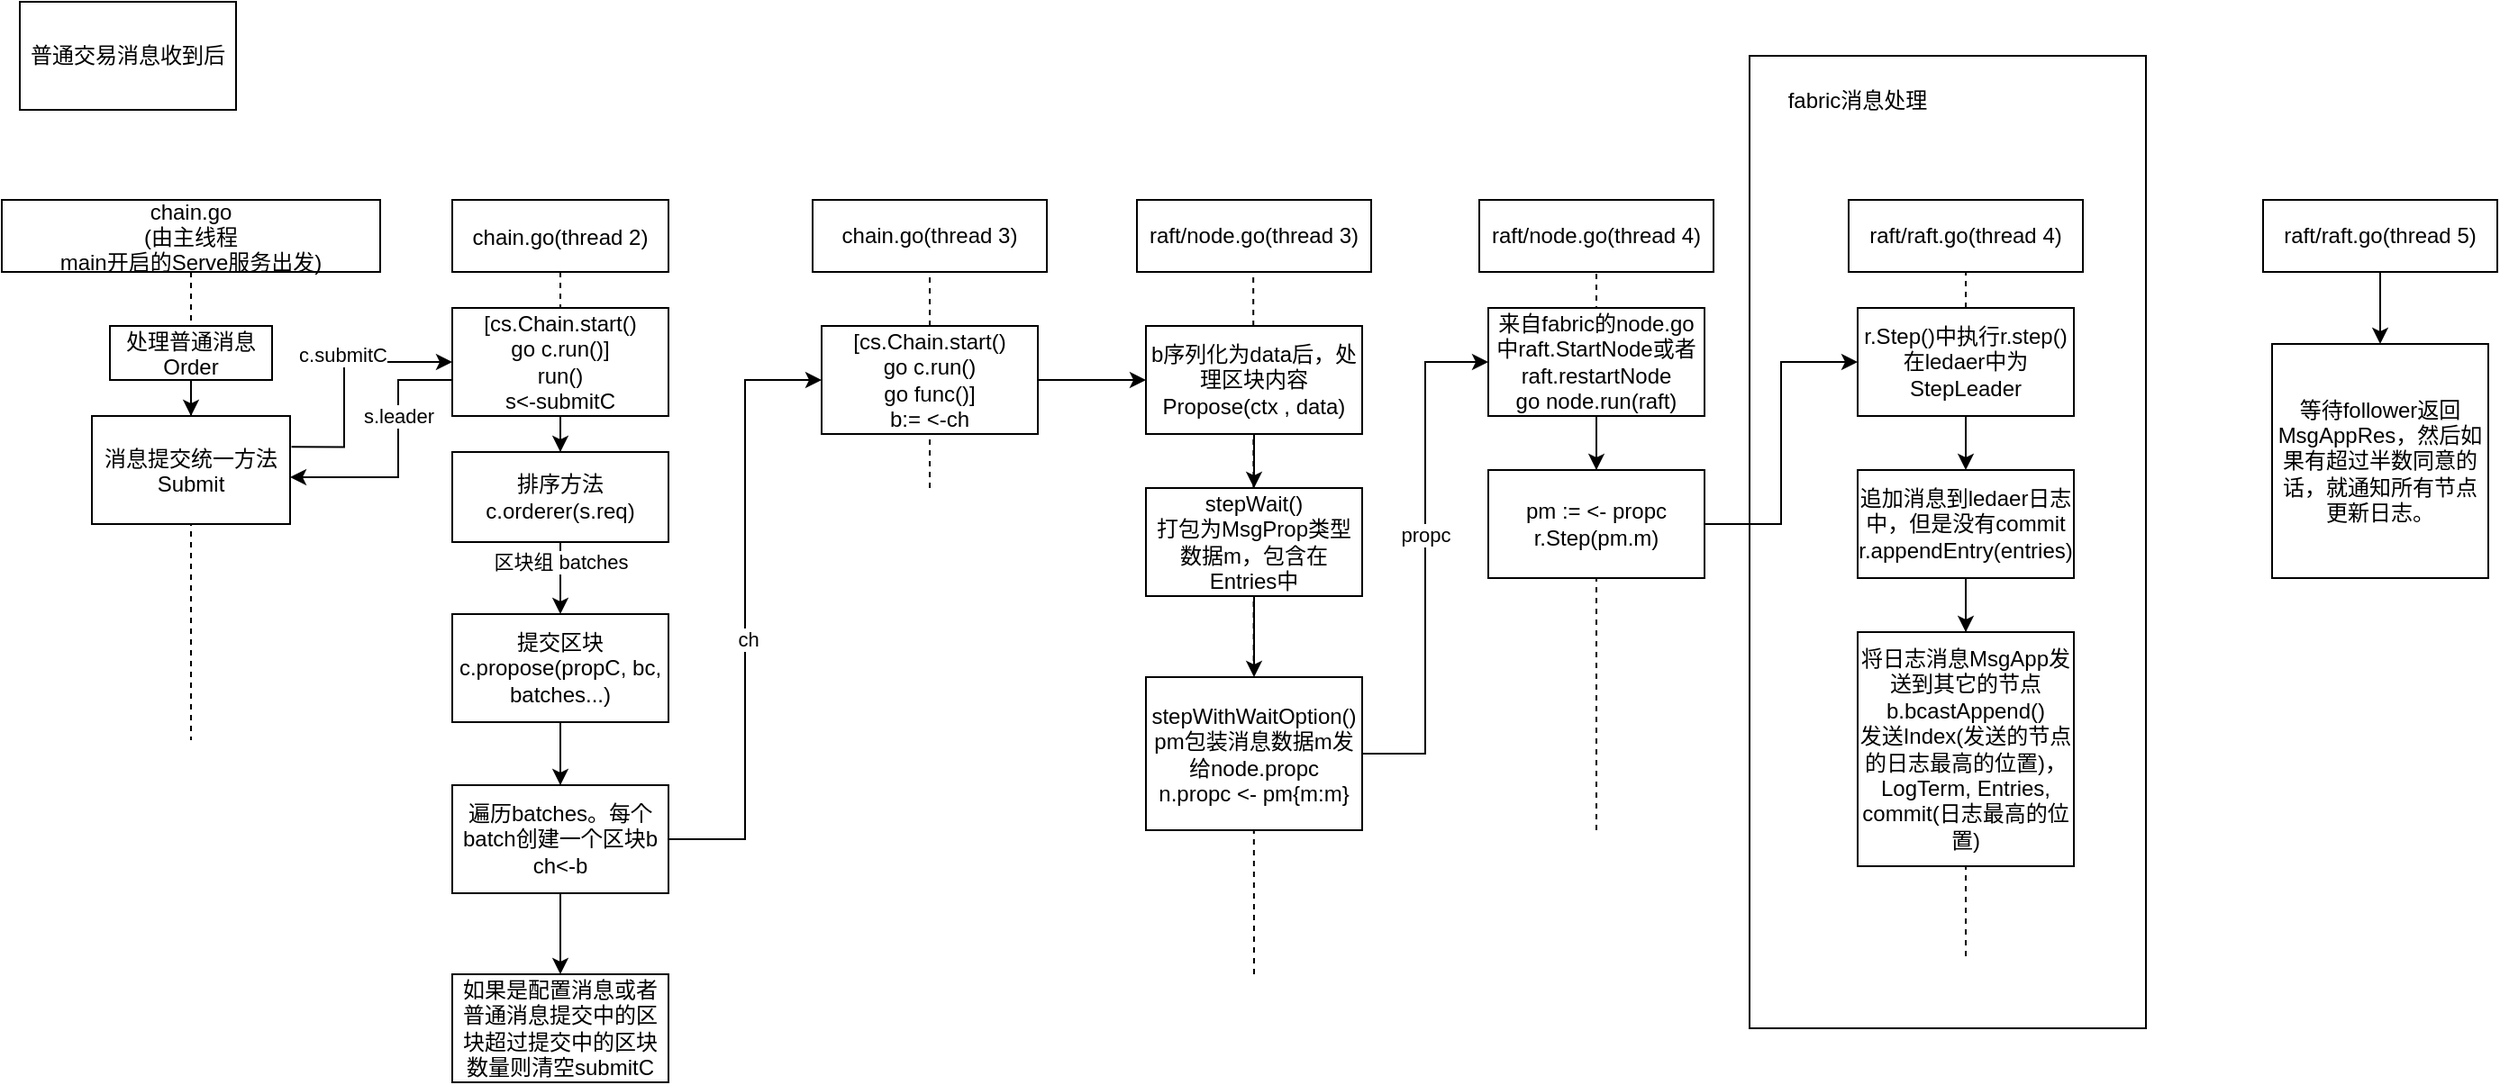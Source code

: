 <mxfile version="18.0.6" type="github">
  <diagram id="kgpKYQtTHZ0yAKxKKP6v" name="Page-1">
    <mxGraphModel dx="1185" dy="635" grid="1" gridSize="10" guides="1" tooltips="1" connect="1" arrows="1" fold="1" page="1" pageScale="1" pageWidth="850" pageHeight="1100" math="0" shadow="0">
      <root>
        <mxCell id="0" />
        <mxCell id="1" parent="0" />
        <mxCell id="ArKfx6dNiAE9RJszdljW-33" value="" style="rounded=0;whiteSpace=wrap;html=1;sketch=0;fillColor=none;" vertex="1" parent="1">
          <mxGeometry x="980" y="80" width="220" height="540" as="geometry" />
        </mxCell>
        <mxCell id="3nuBFxr9cyL0pnOWT2aG-1" value="chain.go&#xa;(由主线程&#xa;main开启的Serve服务出发)" style="shape=umlLifeline;perimeter=lifelinePerimeter;container=1;collapsible=0;recursiveResize=0;rounded=0;shadow=0;strokeWidth=1;" parent="1" vertex="1">
          <mxGeometry x="10" y="160" width="210" height="300" as="geometry" />
        </mxCell>
        <mxCell id="O9rQm846-6DMJeRLNn3o-19" style="edgeStyle=orthogonalEdgeStyle;rounded=0;orthogonalLoop=1;jettySize=auto;html=1;entryX=0.503;entryY=0.402;entryDx=0;entryDy=0;entryPerimeter=0;" parent="3nuBFxr9cyL0pnOWT2aG-1" source="3nuBFxr9cyL0pnOWT2aG-2" target="3nuBFxr9cyL0pnOWT2aG-1" edge="1">
          <mxGeometry relative="1" as="geometry" />
        </mxCell>
        <mxCell id="3nuBFxr9cyL0pnOWT2aG-2" value="处理普通消息&#xa;Order" style="points=[];perimeter=orthogonalPerimeter;rounded=0;shadow=0;strokeWidth=1;" parent="3nuBFxr9cyL0pnOWT2aG-1" vertex="1">
          <mxGeometry x="60" y="70" width="90" height="30" as="geometry" />
        </mxCell>
        <mxCell id="O9rQm846-6DMJeRLNn3o-5" value="消息提交统一方法&#xa;Submit" style="points=[];perimeter=orthogonalPerimeter;rounded=0;shadow=0;strokeWidth=1;" parent="3nuBFxr9cyL0pnOWT2aG-1" vertex="1">
          <mxGeometry x="50" y="120" width="110" height="60" as="geometry" />
        </mxCell>
        <mxCell id="3nuBFxr9cyL0pnOWT2aG-5" value="chain.go(thread 2)" style="shape=umlLifeline;perimeter=lifelinePerimeter;container=1;collapsible=0;recursiveResize=0;rounded=0;shadow=0;strokeWidth=1;" parent="1" vertex="1">
          <mxGeometry x="260" y="160" width="120" height="325" as="geometry" />
        </mxCell>
        <mxCell id="O9rQm846-6DMJeRLNn3o-24" value="" style="edgeStyle=orthogonalEdgeStyle;rounded=0;orthogonalLoop=1;jettySize=auto;html=1;" parent="3nuBFxr9cyL0pnOWT2aG-5" source="O9rQm846-6DMJeRLNn3o-17" target="O9rQm846-6DMJeRLNn3o-23" edge="1">
          <mxGeometry relative="1" as="geometry" />
        </mxCell>
        <mxCell id="O9rQm846-6DMJeRLNn3o-17" value="[cs.Chain.start()&lt;br&gt;go c.run()]&lt;br&gt;run()&lt;br&gt;s&amp;lt;-submitC" style="whiteSpace=wrap;html=1;rounded=0;shadow=0;strokeWidth=1;" parent="3nuBFxr9cyL0pnOWT2aG-5" vertex="1">
          <mxGeometry y="60" width="120" height="60" as="geometry" />
        </mxCell>
        <mxCell id="O9rQm846-6DMJeRLNn3o-30" value="" style="edgeStyle=orthogonalEdgeStyle;rounded=0;orthogonalLoop=1;jettySize=auto;html=1;" parent="3nuBFxr9cyL0pnOWT2aG-5" source="O9rQm846-6DMJeRLNn3o-23" target="O9rQm846-6DMJeRLNn3o-29" edge="1">
          <mxGeometry relative="1" as="geometry" />
        </mxCell>
        <mxCell id="O9rQm846-6DMJeRLNn3o-31" value="区块组 batches" style="edgeLabel;html=1;align=center;verticalAlign=middle;resizable=0;points=[];" parent="O9rQm846-6DMJeRLNn3o-30" vertex="1" connectable="0">
          <mxGeometry x="-0.445" relative="1" as="geometry">
            <mxPoint as="offset" />
          </mxGeometry>
        </mxCell>
        <mxCell id="O9rQm846-6DMJeRLNn3o-23" value="排序方法&lt;br&gt;c.orderer(s.req)" style="whiteSpace=wrap;html=1;rounded=0;shadow=0;strokeWidth=1;" parent="3nuBFxr9cyL0pnOWT2aG-5" vertex="1">
          <mxGeometry y="140" width="120" height="50" as="geometry" />
        </mxCell>
        <mxCell id="O9rQm846-6DMJeRLNn3o-29" value="提交区块&lt;br&gt;c.propose(propC, bc, batches...)" style="whiteSpace=wrap;html=1;rounded=0;shadow=0;strokeWidth=1;" parent="3nuBFxr9cyL0pnOWT2aG-5" vertex="1">
          <mxGeometry y="230" width="120" height="60" as="geometry" />
        </mxCell>
        <mxCell id="O9rQm846-6DMJeRLNn3o-1" value="普通交易消息收到后" style="rounded=0;whiteSpace=wrap;html=1;" parent="1" vertex="1">
          <mxGeometry x="20" y="50" width="120" height="60" as="geometry" />
        </mxCell>
        <mxCell id="O9rQm846-6DMJeRLNn3o-18" value="" style="edgeStyle=orthogonalEdgeStyle;rounded=0;orthogonalLoop=1;jettySize=auto;html=1;entryX=0;entryY=0.5;entryDx=0;entryDy=0;exitX=1.007;exitY=0.286;exitDx=0;exitDy=0;exitPerimeter=0;" parent="1" source="O9rQm846-6DMJeRLNn3o-5" target="O9rQm846-6DMJeRLNn3o-17" edge="1">
          <mxGeometry relative="1" as="geometry">
            <mxPoint x="110" y="290" as="sourcePoint" />
            <Array as="points">
              <mxPoint x="200" y="297" />
              <mxPoint x="200" y="250" />
            </Array>
          </mxGeometry>
        </mxCell>
        <mxCell id="O9rQm846-6DMJeRLNn3o-28" value="c.submitC" style="edgeLabel;html=1;align=center;verticalAlign=middle;resizable=0;points=[];" parent="O9rQm846-6DMJeRLNn3o-18" vertex="1" connectable="0">
          <mxGeometry x="-0.103" y="1" relative="1" as="geometry">
            <mxPoint y="-20" as="offset" />
          </mxGeometry>
        </mxCell>
        <mxCell id="O9rQm846-6DMJeRLNn3o-21" style="edgeStyle=orthogonalEdgeStyle;rounded=0;orthogonalLoop=1;jettySize=auto;html=1;" parent="1" source="O9rQm846-6DMJeRLNn3o-17" edge="1">
          <mxGeometry relative="1" as="geometry">
            <mxPoint x="170" y="314" as="targetPoint" />
            <Array as="points">
              <mxPoint x="230" y="260" />
              <mxPoint x="230" y="314" />
            </Array>
          </mxGeometry>
        </mxCell>
        <mxCell id="O9rQm846-6DMJeRLNn3o-22" value="s.leader" style="edgeLabel;html=1;align=center;verticalAlign=middle;resizable=0;points=[];" parent="O9rQm846-6DMJeRLNn3o-21" vertex="1" connectable="0">
          <mxGeometry x="-0.311" y="-1" relative="1" as="geometry">
            <mxPoint x="1" as="offset" />
          </mxGeometry>
        </mxCell>
        <mxCell id="O9rQm846-6DMJeRLNn3o-51" value="" style="edgeStyle=orthogonalEdgeStyle;rounded=0;orthogonalLoop=1;jettySize=auto;html=1;" parent="1" source="O9rQm846-6DMJeRLNn3o-32" target="O9rQm846-6DMJeRLNn3o-50" edge="1">
          <mxGeometry relative="1" as="geometry" />
        </mxCell>
        <mxCell id="O9rQm846-6DMJeRLNn3o-53" style="edgeStyle=orthogonalEdgeStyle;rounded=0;orthogonalLoop=1;jettySize=auto;html=1;entryX=0;entryY=0.5;entryDx=0;entryDy=0;" parent="1" source="O9rQm846-6DMJeRLNn3o-32" target="O9rQm846-6DMJeRLNn3o-52" edge="1">
          <mxGeometry relative="1" as="geometry" />
        </mxCell>
        <mxCell id="O9rQm846-6DMJeRLNn3o-54" value="ch" style="edgeLabel;html=1;align=center;verticalAlign=middle;resizable=0;points=[];" parent="O9rQm846-6DMJeRLNn3o-53" vertex="1" connectable="0">
          <mxGeometry x="-0.093" y="-1" relative="1" as="geometry">
            <mxPoint as="offset" />
          </mxGeometry>
        </mxCell>
        <mxCell id="O9rQm846-6DMJeRLNn3o-32" value="遍历batches。每个batch创建一个区块b&lt;br&gt;ch&amp;lt;-b" style="whiteSpace=wrap;html=1;rounded=0;shadow=0;strokeWidth=1;" parent="1" vertex="1">
          <mxGeometry x="260" y="485" width="120" height="60" as="geometry" />
        </mxCell>
        <mxCell id="O9rQm846-6DMJeRLNn3o-33" value="" style="edgeStyle=orthogonalEdgeStyle;rounded=0;orthogonalLoop=1;jettySize=auto;html=1;" parent="1" source="O9rQm846-6DMJeRLNn3o-29" target="O9rQm846-6DMJeRLNn3o-32" edge="1">
          <mxGeometry relative="1" as="geometry" />
        </mxCell>
        <mxCell id="O9rQm846-6DMJeRLNn3o-42" value="&lt;span style=&quot;&quot;&gt;chain.go(thread 3)&lt;/span&gt;" style="rounded=0;whiteSpace=wrap;html=1;" parent="1" vertex="1">
          <mxGeometry x="460" y="160" width="130" height="40" as="geometry" />
        </mxCell>
        <mxCell id="O9rQm846-6DMJeRLNn3o-49" value="" style="endArrow=none;dashed=1;html=1;rounded=0;entryX=0.5;entryY=1;entryDx=0;entryDy=0;" parent="1" target="O9rQm846-6DMJeRLNn3o-42" edge="1">
          <mxGeometry width="50" height="50" relative="1" as="geometry">
            <mxPoint x="525" y="320" as="sourcePoint" />
            <mxPoint x="570" y="220" as="targetPoint" />
          </mxGeometry>
        </mxCell>
        <mxCell id="O9rQm846-6DMJeRLNn3o-50" value="如果是配置消息或者普通消息提交中的区块超过提交中的区块数量则清空submitC" style="whiteSpace=wrap;html=1;rounded=0;shadow=0;strokeWidth=1;" parent="1" vertex="1">
          <mxGeometry x="260" y="590" width="120" height="60" as="geometry" />
        </mxCell>
        <mxCell id="O9rQm846-6DMJeRLNn3o-61" value="" style="edgeStyle=orthogonalEdgeStyle;rounded=0;orthogonalLoop=1;jettySize=auto;html=1;" parent="1" source="O9rQm846-6DMJeRLNn3o-52" target="O9rQm846-6DMJeRLNn3o-60" edge="1">
          <mxGeometry relative="1" as="geometry" />
        </mxCell>
        <mxCell id="O9rQm846-6DMJeRLNn3o-52" value="&lt;span style=&quot;&quot;&gt;[cs.Chain.start()&lt;/span&gt;&lt;br style=&quot;&quot;&gt;&lt;span style=&quot;&quot;&gt;go c.run()&lt;br&gt;go func()]&lt;br&gt;b:= &amp;lt;-ch&lt;br&gt;&lt;/span&gt;" style="rounded=0;whiteSpace=wrap;html=1;" parent="1" vertex="1">
          <mxGeometry x="465" y="230" width="120" height="60" as="geometry" />
        </mxCell>
        <mxCell id="O9rQm846-6DMJeRLNn3o-57" value="&lt;span style=&quot;&quot;&gt;raft/node.go(thread 3)&lt;/span&gt;" style="rounded=0;whiteSpace=wrap;html=1;" parent="1" vertex="1">
          <mxGeometry x="640" y="160" width="130" height="40" as="geometry" />
        </mxCell>
        <mxCell id="O9rQm846-6DMJeRLNn3o-59" value="" style="endArrow=none;dashed=1;html=1;rounded=0;entryX=0.5;entryY=1;entryDx=0;entryDy=0;startArrow=none;" parent="1" edge="1">
          <mxGeometry width="50" height="50" relative="1" as="geometry">
            <mxPoint x="705" y="590" as="sourcePoint" />
            <mxPoint x="704.58" y="200" as="targetPoint" />
          </mxGeometry>
        </mxCell>
        <mxCell id="O9rQm846-6DMJeRLNn3o-63" value="" style="edgeStyle=orthogonalEdgeStyle;rounded=0;orthogonalLoop=1;jettySize=auto;html=1;" parent="1" source="O9rQm846-6DMJeRLNn3o-60" target="O9rQm846-6DMJeRLNn3o-62" edge="1">
          <mxGeometry relative="1" as="geometry" />
        </mxCell>
        <mxCell id="O9rQm846-6DMJeRLNn3o-60" value="b序列化为data后，处理区块内容&lt;br&gt;Propose(ctx , data)" style="whiteSpace=wrap;html=1;rounded=0;" parent="1" vertex="1">
          <mxGeometry x="645" y="230" width="120" height="60" as="geometry" />
        </mxCell>
        <mxCell id="O9rQm846-6DMJeRLNn3o-65" value="" style="edgeStyle=orthogonalEdgeStyle;rounded=0;orthogonalLoop=1;jettySize=auto;html=1;" parent="1" source="O9rQm846-6DMJeRLNn3o-62" target="O9rQm846-6DMJeRLNn3o-64" edge="1">
          <mxGeometry relative="1" as="geometry" />
        </mxCell>
        <mxCell id="O9rQm846-6DMJeRLNn3o-62" value="stepWait()&lt;br&gt;打包为MsgProp类型数据m，包含在Entries中" style="whiteSpace=wrap;html=1;rounded=0;" parent="1" vertex="1">
          <mxGeometry x="645" y="320" width="120" height="60" as="geometry" />
        </mxCell>
        <mxCell id="O9rQm846-6DMJeRLNn3o-70" value="" style="edgeStyle=orthogonalEdgeStyle;rounded=0;orthogonalLoop=1;jettySize=auto;html=1;entryX=0;entryY=0.5;entryDx=0;entryDy=0;" parent="1" source="O9rQm846-6DMJeRLNn3o-64" target="O9rQm846-6DMJeRLNn3o-69" edge="1">
          <mxGeometry relative="1" as="geometry" />
        </mxCell>
        <mxCell id="ArKfx6dNiAE9RJszdljW-4" value="propc" style="edgeLabel;html=1;align=center;verticalAlign=middle;resizable=0;points=[];" vertex="1" connectable="0" parent="O9rQm846-6DMJeRLNn3o-70">
          <mxGeometry x="0.096" relative="1" as="geometry">
            <mxPoint y="1" as="offset" />
          </mxGeometry>
        </mxCell>
        <mxCell id="O9rQm846-6DMJeRLNn3o-64" value="stepWithWaitOption()&lt;br&gt;pm包装消息数据m发给node.propc&lt;br&gt;n.propc &amp;lt;- pm{m:m}" style="whiteSpace=wrap;html=1;rounded=0;" parent="1" vertex="1">
          <mxGeometry x="645" y="425" width="120" height="85" as="geometry" />
        </mxCell>
        <mxCell id="O9rQm846-6DMJeRLNn3o-67" value="&lt;span style=&quot;&quot;&gt;raft/node.go(thread 4)&lt;/span&gt;" style="rounded=0;whiteSpace=wrap;html=1;" parent="1" vertex="1">
          <mxGeometry x="830" y="160" width="130" height="40" as="geometry" />
        </mxCell>
        <mxCell id="O9rQm846-6DMJeRLNn3o-68" value="" style="endArrow=none;dashed=1;html=1;rounded=0;startArrow=none;" parent="1" edge="1">
          <mxGeometry width="50" height="50" relative="1" as="geometry">
            <mxPoint x="895" y="510" as="sourcePoint" />
            <mxPoint x="895" y="200" as="targetPoint" />
          </mxGeometry>
        </mxCell>
        <mxCell id="ArKfx6dNiAE9RJszdljW-2" value="" style="edgeStyle=orthogonalEdgeStyle;rounded=0;orthogonalLoop=1;jettySize=auto;html=1;" edge="1" parent="1" source="O9rQm846-6DMJeRLNn3o-69" target="ArKfx6dNiAE9RJszdljW-1">
          <mxGeometry relative="1" as="geometry" />
        </mxCell>
        <mxCell id="O9rQm846-6DMJeRLNn3o-69" value="来自fabric的node.go中raft.StartNode或者raft.restartNode&lt;br&gt;go node.run(raft)" style="whiteSpace=wrap;html=1;rounded=0;" parent="1" vertex="1">
          <mxGeometry x="835" y="220" width="120" height="60" as="geometry" />
        </mxCell>
        <mxCell id="ArKfx6dNiAE9RJszdljW-6" value="" style="edgeStyle=orthogonalEdgeStyle;rounded=0;orthogonalLoop=1;jettySize=auto;html=1;entryX=0;entryY=0.5;entryDx=0;entryDy=0;" edge="1" parent="1" source="ArKfx6dNiAE9RJszdljW-1" target="ArKfx6dNiAE9RJszdljW-5">
          <mxGeometry relative="1" as="geometry" />
        </mxCell>
        <mxCell id="ArKfx6dNiAE9RJszdljW-1" value="pm := &amp;lt;- propc&lt;br&gt;r.Step(pm.m)" style="whiteSpace=wrap;html=1;rounded=0;" vertex="1" parent="1">
          <mxGeometry x="835" y="310" width="120" height="60" as="geometry" />
        </mxCell>
        <mxCell id="ArKfx6dNiAE9RJszdljW-8" value="&lt;span style=&quot;&quot;&gt;raft/raft.go(thread 4)&lt;/span&gt;" style="rounded=0;whiteSpace=wrap;html=1;" vertex="1" parent="1">
          <mxGeometry x="1035" y="160" width="130" height="40" as="geometry" />
        </mxCell>
        <mxCell id="ArKfx6dNiAE9RJszdljW-17" value="" style="endArrow=none;dashed=1;html=1;rounded=0;shadow=0;fontFamily=Helvetica;fontSize=11;shape=connector;entryX=0.5;entryY=1;entryDx=0;entryDy=0;startArrow=none;" edge="1" parent="1" source="ArKfx6dNiAE9RJszdljW-5" target="ArKfx6dNiAE9RJszdljW-8">
          <mxGeometry width="50" height="50" relative="1" as="geometry">
            <mxPoint x="1100" y="580" as="sourcePoint" />
            <mxPoint x="1200" y="340" as="targetPoint" />
          </mxGeometry>
        </mxCell>
        <mxCell id="ArKfx6dNiAE9RJszdljW-21" value="" style="edgeStyle=none;shape=connector;rounded=0;orthogonalLoop=1;jettySize=auto;html=1;shadow=0;dashed=1;fontFamily=Helvetica;fontSize=11;startArrow=none;endArrow=none;endFill=1;" edge="1" parent="1" source="ArKfx6dNiAE9RJszdljW-5" target="ArKfx6dNiAE9RJszdljW-20">
          <mxGeometry relative="1" as="geometry" />
        </mxCell>
        <mxCell id="ArKfx6dNiAE9RJszdljW-26" style="edgeStyle=none;shape=connector;rounded=0;orthogonalLoop=1;jettySize=auto;html=1;exitX=0.5;exitY=1;exitDx=0;exitDy=0;entryX=0.5;entryY=0;entryDx=0;entryDy=0;shadow=0;dashed=1;fontFamily=Helvetica;fontSize=11;startArrow=none;endArrow=none;endFill=1;" edge="1" parent="1" source="ArKfx6dNiAE9RJszdljW-5" target="ArKfx6dNiAE9RJszdljW-20">
          <mxGeometry relative="1" as="geometry" />
        </mxCell>
        <mxCell id="ArKfx6dNiAE9RJszdljW-5" value="r.Step()中执行r.step()在ledaer中为StepLeader" style="whiteSpace=wrap;html=1;rounded=0;" vertex="1" parent="1">
          <mxGeometry x="1040" y="220" width="120" height="60" as="geometry" />
        </mxCell>
        <mxCell id="ArKfx6dNiAE9RJszdljW-32" value="" style="edgeStyle=orthogonalEdgeStyle;curved=0;rounded=1;sketch=0;orthogonalLoop=1;jettySize=auto;html=1;" edge="1" parent="1" source="ArKfx6dNiAE9RJszdljW-20" target="ArKfx6dNiAE9RJszdljW-31">
          <mxGeometry relative="1" as="geometry" />
        </mxCell>
        <mxCell id="ArKfx6dNiAE9RJszdljW-20" value="追加消息到ledaer日志中，但是没有commit&lt;br&gt;r.appendEntry(entries)" style="whiteSpace=wrap;html=1;rounded=0;" vertex="1" parent="1">
          <mxGeometry x="1040" y="310" width="120" height="60" as="geometry" />
        </mxCell>
        <mxCell id="ArKfx6dNiAE9RJszdljW-22" value="" style="endArrow=none;dashed=1;html=1;rounded=0;shadow=0;fontFamily=Helvetica;fontSize=11;shape=connector;entryX=0.5;entryY=1;entryDx=0;entryDy=0;" edge="1" parent="1" target="ArKfx6dNiAE9RJszdljW-20">
          <mxGeometry width="50" height="50" relative="1" as="geometry">
            <mxPoint x="1100" y="580" as="sourcePoint" />
            <mxPoint x="1100" y="280" as="targetPoint" />
          </mxGeometry>
        </mxCell>
        <mxCell id="ArKfx6dNiAE9RJszdljW-28" value="" style="endArrow=classic;html=1;rounded=0;shadow=0;fontFamily=Helvetica;fontSize=11;exitX=0.5;exitY=1;exitDx=0;exitDy=0;entryX=0.5;entryY=0;entryDx=0;entryDy=0;" edge="1" parent="1" source="ArKfx6dNiAE9RJszdljW-5" target="ArKfx6dNiAE9RJszdljW-20">
          <mxGeometry width="50" height="50" relative="1" as="geometry">
            <mxPoint x="890" y="350" as="sourcePoint" />
            <mxPoint x="1050" y="430" as="targetPoint" />
          </mxGeometry>
        </mxCell>
        <mxCell id="ArKfx6dNiAE9RJszdljW-31" value="将日志消息MsgApp发送到其它的节点&lt;br&gt;b.bcastAppend()&lt;br&gt;发送Index(发送的节点的日志最高的位置)，LogTerm, Entries, commit(日志最高的位置)" style="whiteSpace=wrap;html=1;rounded=0;" vertex="1" parent="1">
          <mxGeometry x="1040" y="400" width="120" height="130" as="geometry" />
        </mxCell>
        <mxCell id="ArKfx6dNiAE9RJszdljW-34" value="fabric消息处理" style="text;html=1;strokeColor=none;fillColor=none;align=center;verticalAlign=middle;whiteSpace=wrap;rounded=0;sketch=0;" vertex="1" parent="1">
          <mxGeometry x="1000" y="90" width="80" height="30" as="geometry" />
        </mxCell>
        <mxCell id="ArKfx6dNiAE9RJszdljW-35" value="等待follower返回MsgAppRes，然后如果有超过半数同意的话，就通知所有节点更新日志。" style="whiteSpace=wrap;html=1;rounded=0;" vertex="1" parent="1">
          <mxGeometry x="1270" y="240" width="120" height="130" as="geometry" />
        </mxCell>
        <mxCell id="ArKfx6dNiAE9RJszdljW-37" style="edgeStyle=orthogonalEdgeStyle;curved=0;rounded=1;sketch=0;orthogonalLoop=1;jettySize=auto;html=1;entryX=0.5;entryY=0;entryDx=0;entryDy=0;" edge="1" parent="1" source="ArKfx6dNiAE9RJszdljW-36" target="ArKfx6dNiAE9RJszdljW-35">
          <mxGeometry relative="1" as="geometry" />
        </mxCell>
        <mxCell id="ArKfx6dNiAE9RJszdljW-36" value="&lt;span style=&quot;&quot;&gt;raft/raft.go(thread 5)&lt;/span&gt;" style="rounded=0;whiteSpace=wrap;html=1;" vertex="1" parent="1">
          <mxGeometry x="1265" y="160" width="130" height="40" as="geometry" />
        </mxCell>
      </root>
    </mxGraphModel>
  </diagram>
</mxfile>
